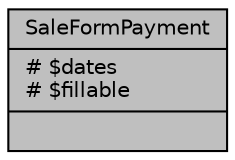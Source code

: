 digraph "SaleFormPayment"
{
 // LATEX_PDF_SIZE
  bgcolor="transparent";
  edge [fontname="Helvetica",fontsize="10",labelfontname="Helvetica",labelfontsize="10"];
  node [fontname="Helvetica",fontsize="10",shape=record];
  Node1 [label="{SaleFormPayment\n|# $dates\l# $fillable\l|}",height=0.2,width=0.4,color="black", fillcolor="grey75", style="filled", fontcolor="black",tooltip="[descripción detallada]"];
}
